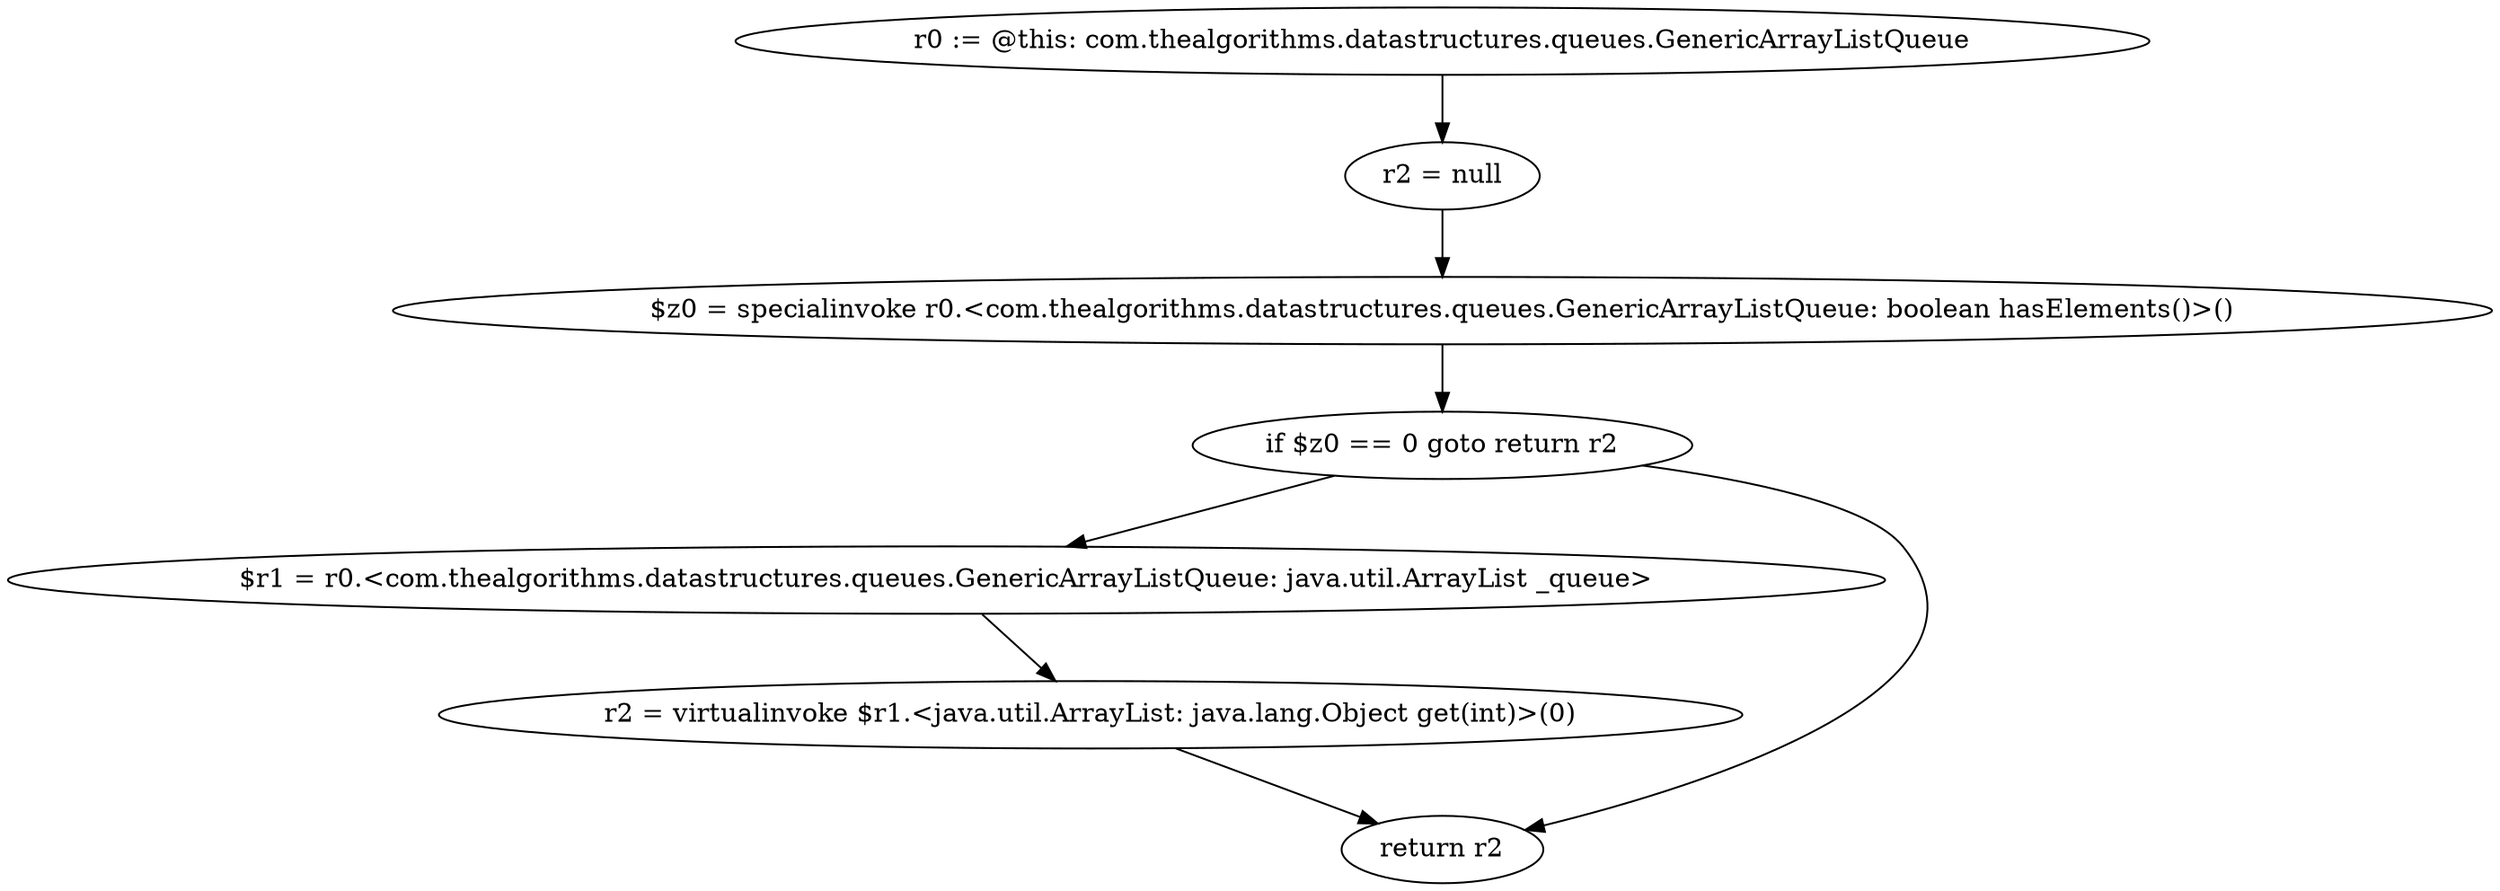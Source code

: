 digraph "unitGraph" {
    "r0 := @this: com.thealgorithms.datastructures.queues.GenericArrayListQueue"
    "r2 = null"
    "$z0 = specialinvoke r0.<com.thealgorithms.datastructures.queues.GenericArrayListQueue: boolean hasElements()>()"
    "if $z0 == 0 goto return r2"
    "$r1 = r0.<com.thealgorithms.datastructures.queues.GenericArrayListQueue: java.util.ArrayList _queue>"
    "r2 = virtualinvoke $r1.<java.util.ArrayList: java.lang.Object get(int)>(0)"
    "return r2"
    "r0 := @this: com.thealgorithms.datastructures.queues.GenericArrayListQueue"->"r2 = null";
    "r2 = null"->"$z0 = specialinvoke r0.<com.thealgorithms.datastructures.queues.GenericArrayListQueue: boolean hasElements()>()";
    "$z0 = specialinvoke r0.<com.thealgorithms.datastructures.queues.GenericArrayListQueue: boolean hasElements()>()"->"if $z0 == 0 goto return r2";
    "if $z0 == 0 goto return r2"->"$r1 = r0.<com.thealgorithms.datastructures.queues.GenericArrayListQueue: java.util.ArrayList _queue>";
    "if $z0 == 0 goto return r2"->"return r2";
    "$r1 = r0.<com.thealgorithms.datastructures.queues.GenericArrayListQueue: java.util.ArrayList _queue>"->"r2 = virtualinvoke $r1.<java.util.ArrayList: java.lang.Object get(int)>(0)";
    "r2 = virtualinvoke $r1.<java.util.ArrayList: java.lang.Object get(int)>(0)"->"return r2";
}
